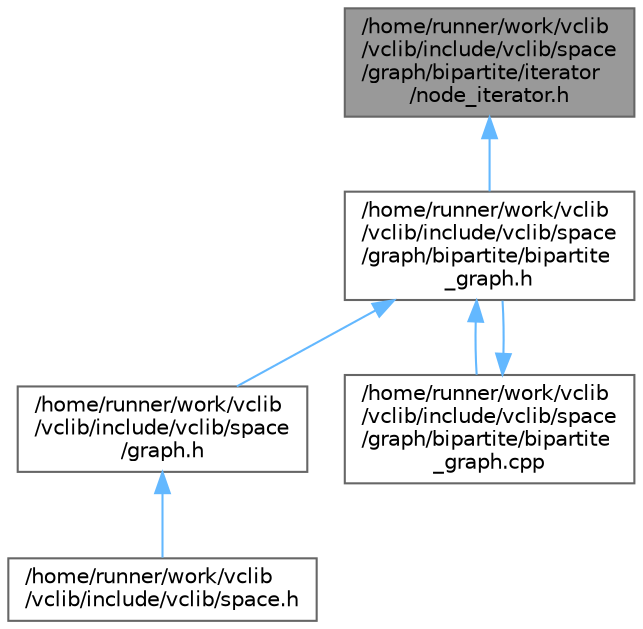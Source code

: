 digraph "/home/runner/work/vclib/vclib/include/vclib/space/graph/bipartite/iterator/node_iterator.h"
{
 // LATEX_PDF_SIZE
  bgcolor="transparent";
  edge [fontname=Helvetica,fontsize=10,labelfontname=Helvetica,labelfontsize=10];
  node [fontname=Helvetica,fontsize=10,shape=box,height=0.2,width=0.4];
  Node1 [label="/home/runner/work/vclib\l/vclib/include/vclib/space\l/graph/bipartite/iterator\l/node_iterator.h",height=0.2,width=0.4,color="gray40", fillcolor="grey60", style="filled", fontcolor="black",tooltip=" "];
  Node1 -> Node2 [dir="back",color="steelblue1",style="solid"];
  Node2 [label="/home/runner/work/vclib\l/vclib/include/vclib/space\l/graph/bipartite/bipartite\l_graph.h",height=0.2,width=0.4,color="grey40", fillcolor="white", style="filled",URL="$bipartite__graph_8h.html",tooltip=" "];
  Node2 -> Node3 [dir="back",color="steelblue1",style="solid"];
  Node3 [label="/home/runner/work/vclib\l/vclib/include/vclib/space\l/graph.h",height=0.2,width=0.4,color="grey40", fillcolor="white", style="filled",URL="$graph_8h.html",tooltip=" "];
  Node3 -> Node4 [dir="back",color="steelblue1",style="solid"];
  Node4 [label="/home/runner/work/vclib\l/vclib/include/vclib/space.h",height=0.2,width=0.4,color="grey40", fillcolor="white", style="filled",URL="$space_8h.html",tooltip=" "];
  Node2 -> Node5 [dir="back",color="steelblue1",style="solid"];
  Node5 [label="/home/runner/work/vclib\l/vclib/include/vclib/space\l/graph/bipartite/bipartite\l_graph.cpp",height=0.2,width=0.4,color="grey40", fillcolor="white", style="filled",URL="$bipartite__graph_8cpp.html",tooltip=" "];
  Node5 -> Node2 [dir="back",color="steelblue1",style="solid"];
}

